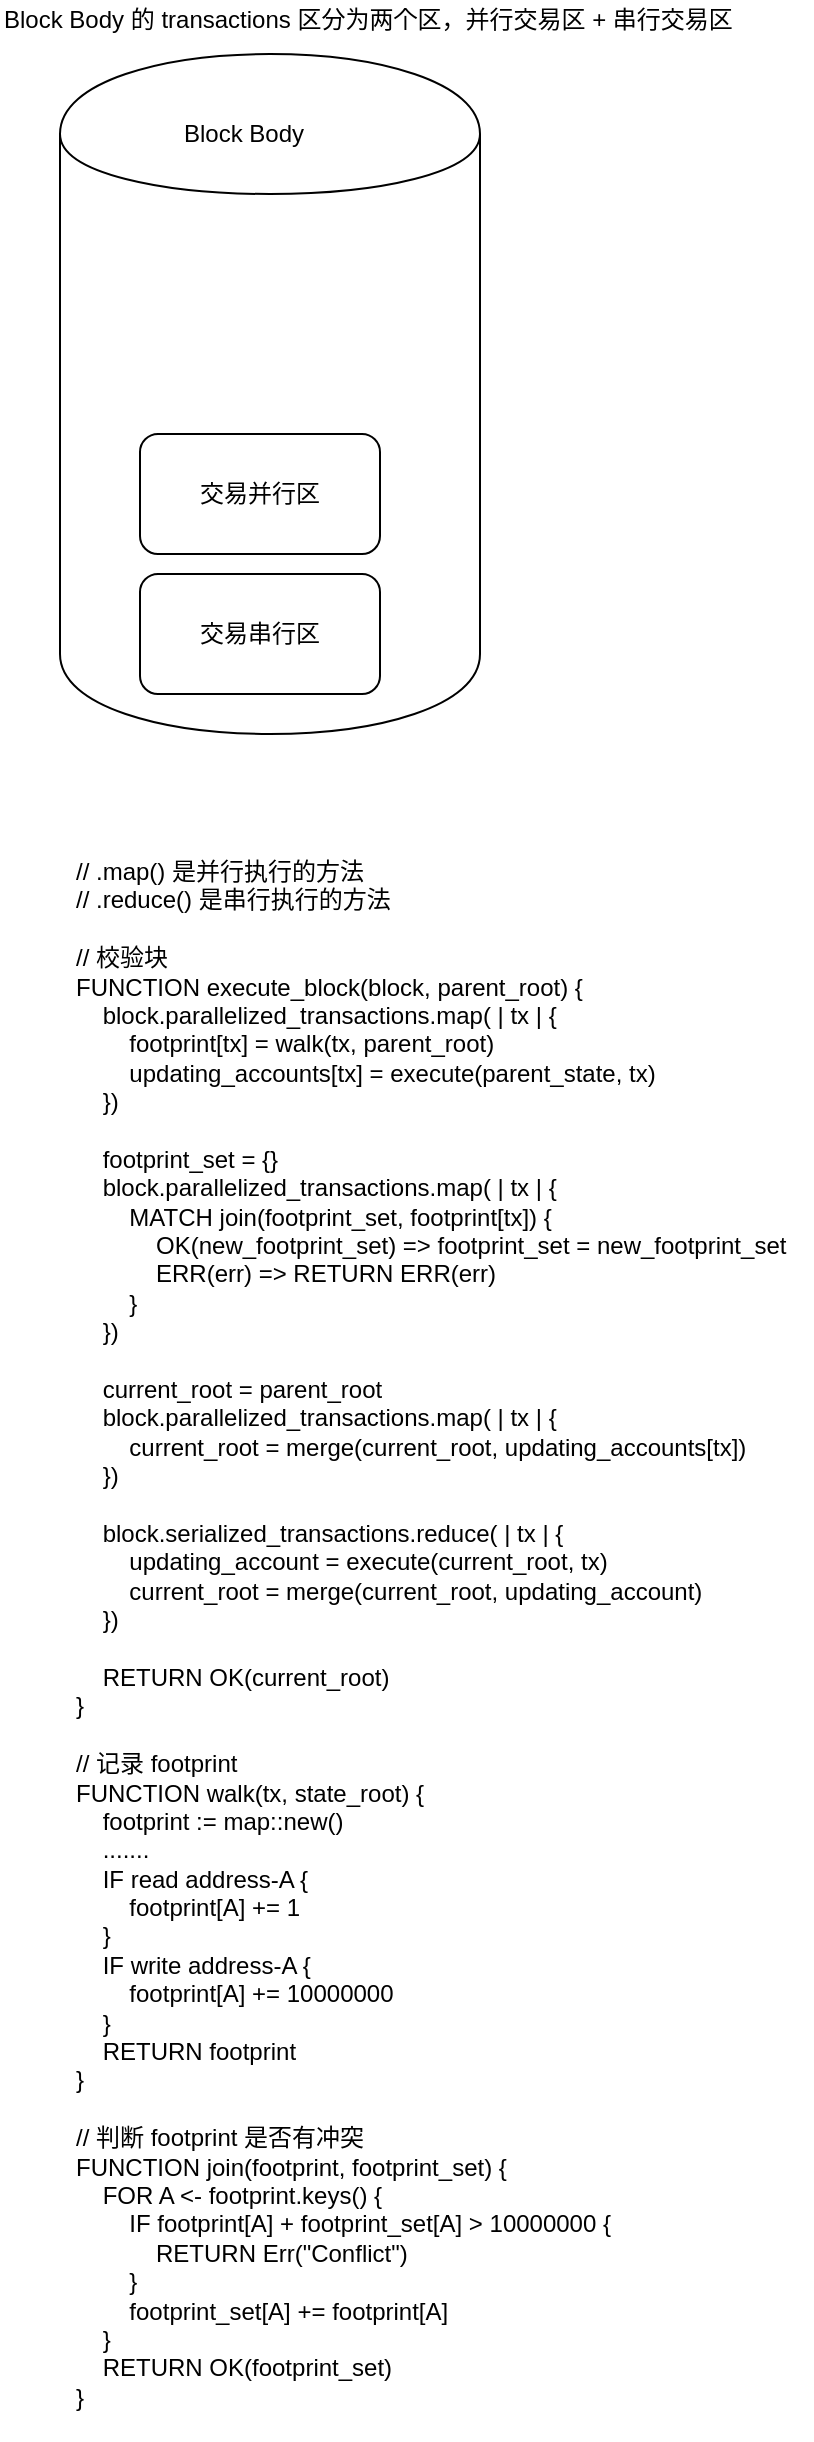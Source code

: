 <mxfile version="10.4.2" type="github"><diagram id="trY29SMiDnYKdMNmMcSa" name="Page-1"><mxGraphModel dx="918" dy="625" grid="1" gridSize="10" guides="1" tooltips="1" connect="1" arrows="1" fold="1" page="1" pageScale="1" pageWidth="850" pageHeight="1100" math="0" shadow="0"><root><mxCell id="0"/><mxCell id="1" parent="0"/><mxCell id="jHLZ5xNzdQljsTT6oAR--2" value="" style="shape=cylinder;whiteSpace=wrap;html=1;boundedLbl=1;backgroundOutline=1;" vertex="1" parent="1"><mxGeometry x="80" y="240" width="210" height="340" as="geometry"/></mxCell><mxCell id="jHLZ5xNzdQljsTT6oAR--4" value="交易并行区" style="rounded=1;whiteSpace=wrap;html=1;" vertex="1" parent="1"><mxGeometry x="120" y="430" width="120" height="60" as="geometry"/></mxCell><mxCell id="jHLZ5xNzdQljsTT6oAR--6" value="交易串行区" style="rounded=1;whiteSpace=wrap;html=1;" vertex="1" parent="1"><mxGeometry x="120" y="500" width="120" height="60" as="geometry"/></mxCell><mxCell id="jHLZ5xNzdQljsTT6oAR--7" value="Block Body" style="text;html=1;resizable=0;points=[];autosize=1;align=left;verticalAlign=top;spacingTop=-4;" vertex="1" parent="1"><mxGeometry x="140" y="270" width="80" height="20" as="geometry"/></mxCell><mxCell id="jHLZ5xNzdQljsTT6oAR--8" value="Block Body 的 transactions 区分为两个区，并行交易区 + 串行交易区" style="text;html=1;resizable=0;points=[];autosize=1;align=left;verticalAlign=top;spacingTop=-4;" vertex="1" parent="1"><mxGeometry x="50" y="213" width="380" height="20" as="geometry"/></mxCell><mxCell id="jHLZ5xNzdQljsTT6oAR--12" value="&lt;div&gt;&lt;br&gt;&lt;/div&gt;" style="text;html=1;resizable=0;points=[];autosize=1;align=left;verticalAlign=top;spacingTop=-4;" vertex="1" parent="1"><mxGeometry x="62" y="1248" width="20" height="20" as="geometry"/></mxCell><mxCell id="jHLZ5xNzdQljsTT6oAR--13" value="&lt;div&gt;// .map() 是并行执行的方法&lt;/div&gt;&lt;div&gt;// .reduce() 是串行执行的方法&lt;/div&gt;&lt;div&gt;&lt;br&gt;&lt;/div&gt;&lt;div&gt;// 校验块&lt;/div&gt;&lt;div&gt;FUNCTION execute_block(block, parent_root) {&lt;/div&gt;&lt;div&gt;&amp;nbsp; &amp;nbsp; block.parallelized_transactions.map( | tx | {&lt;/div&gt;&lt;div&gt;&amp;nbsp; &amp;nbsp; &amp;nbsp; &amp;nbsp; footprint[tx] = walk(tx, parent_root)&lt;/div&gt;&lt;div&gt;&amp;nbsp; &amp;nbsp; &amp;nbsp; &amp;nbsp; updating_accounts[tx] = execute(parent_state, tx)&lt;/div&gt;&lt;div&gt;&amp;nbsp; &amp;nbsp; })&lt;/div&gt;&lt;div&gt;&lt;br&gt;&lt;/div&gt;&lt;div&gt;&amp;nbsp; &amp;nbsp; footprint_set = {}&lt;/div&gt;&lt;div&gt;&amp;nbsp; &amp;nbsp; block.parallelized_transactions.map( | tx | {&lt;/div&gt;&lt;div&gt;&amp;nbsp; &amp;nbsp; &amp;nbsp; &amp;nbsp; MATCH join(footprint_set, footprint[tx]) {&lt;/div&gt;&lt;div&gt;&amp;nbsp; &amp;nbsp; &amp;nbsp; &amp;nbsp; &amp;nbsp; &amp;nbsp; OK(new_footprint_set) =&amp;gt; footprint_set = new_footprint_set&lt;/div&gt;&lt;div&gt;&amp;nbsp; &amp;nbsp; &amp;nbsp; &amp;nbsp; &amp;nbsp; &amp;nbsp; ERR(err) =&amp;gt; RETURN ERR(err)&lt;/div&gt;&lt;div&gt;&amp;nbsp; &amp;nbsp; &amp;nbsp; &amp;nbsp; }&lt;/div&gt;&lt;div&gt;&amp;nbsp; &amp;nbsp; })&lt;/div&gt;&lt;div&gt;&lt;br&gt;&lt;/div&gt;&lt;div&gt;&amp;nbsp; &amp;nbsp; current_root = parent_root&lt;/div&gt;&lt;div&gt;&amp;nbsp; &amp;nbsp; block.parallelized_transactions.map( | tx | {&lt;/div&gt;&lt;div&gt;&amp;nbsp; &amp;nbsp; &amp;nbsp; &amp;nbsp; current_root = merge(current_root, updating_accounts[tx])&lt;/div&gt;&lt;div&gt;&amp;nbsp; &amp;nbsp; })&lt;/div&gt;&lt;div&gt;&lt;br&gt;&lt;/div&gt;&lt;div&gt;&amp;nbsp; &amp;nbsp; block.serialized_transactions.reduce( | tx | {&lt;/div&gt;&lt;div&gt;&amp;nbsp; &amp;nbsp; &amp;nbsp; &amp;nbsp; updating_account = execute(current_root, tx)&lt;/div&gt;&lt;div&gt;&amp;nbsp; &amp;nbsp; &amp;nbsp; &amp;nbsp; current_root = merge(current_root, updating_account)&lt;/div&gt;&lt;div&gt;&amp;nbsp; &amp;nbsp; })&lt;/div&gt;&lt;div&gt;&lt;br&gt;&lt;/div&gt;&lt;div&gt;&amp;nbsp; &amp;nbsp; RETURN OK(current_root)&lt;/div&gt;&lt;div&gt;}&lt;/div&gt;&lt;div&gt;&lt;br&gt;&lt;/div&gt;&lt;div&gt;// 记录 footprint&amp;nbsp;&lt;/div&gt;&lt;div&gt;FUNCTION walk(tx, state_root) {&lt;/div&gt;&lt;div&gt;&amp;nbsp; &amp;nbsp; footprint := map::new()&lt;/div&gt;&lt;div&gt;&amp;nbsp; &amp;nbsp; .......&lt;/div&gt;&lt;div&gt;&amp;nbsp; &amp;nbsp; IF read address-A {&lt;/div&gt;&lt;div&gt;&amp;nbsp; &amp;nbsp; &amp;nbsp; &amp;nbsp; footprint[A] += 1&lt;/div&gt;&lt;div&gt;&amp;nbsp; &amp;nbsp; }&lt;/div&gt;&lt;div&gt;&amp;nbsp; &amp;nbsp; IF write address-A {&lt;/div&gt;&lt;div&gt;&amp;nbsp; &amp;nbsp; &amp;nbsp; &amp;nbsp; footprint[A] += 10000000&lt;/div&gt;&lt;div&gt;&amp;nbsp; &amp;nbsp; }&lt;/div&gt;&lt;div&gt;&amp;nbsp; &amp;nbsp; RETURN footprint&lt;/div&gt;&lt;div&gt;}&lt;/div&gt;&lt;div&gt;&lt;br&gt;&lt;/div&gt;&lt;div&gt;// 判断 footprint 是否有冲突&lt;/div&gt;&lt;div&gt;FUNCTION join(footprint, footprint_set) {&lt;/div&gt;&lt;div&gt;&amp;nbsp; &amp;nbsp; FOR A &amp;lt;- footprint.keys() {&lt;/div&gt;&lt;div&gt;&amp;nbsp; &amp;nbsp; &amp;nbsp; &amp;nbsp; IF footprint[A] + footprint_set[A] &amp;gt; 10000000 {&lt;/div&gt;&lt;div&gt;&amp;nbsp; &amp;nbsp; &amp;nbsp; &amp;nbsp; &amp;nbsp; &amp;nbsp; RETURN Err(&quot;Conflict&quot;)&lt;/div&gt;&lt;div&gt;&amp;nbsp; &amp;nbsp; &amp;nbsp; &amp;nbsp; }&lt;/div&gt;&lt;div&gt;&amp;nbsp; &amp;nbsp; &amp;nbsp; &amp;nbsp; footprint_set[A] += footprint[A]&lt;/div&gt;&lt;div&gt;&amp;nbsp; &amp;nbsp; }&lt;/div&gt;&lt;div&gt;&amp;nbsp; &amp;nbsp; RETURN OK(footprint_set)&lt;/div&gt;&lt;div&gt;}&lt;/div&gt;&lt;div&gt;&lt;br&gt;&lt;/div&gt;" style="text;html=1;resizable=0;points=[];autosize=1;align=left;verticalAlign=top;spacingTop=-4;" vertex="1" parent="1"><mxGeometry x="86" y="639" width="370" height="770" as="geometry"/></mxCell></root></mxGraphModel></diagram></mxfile>